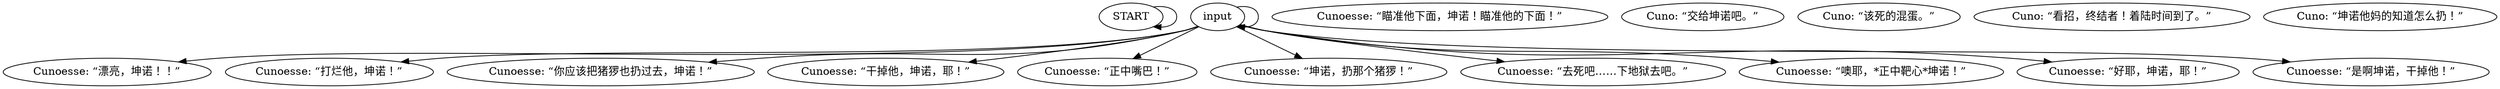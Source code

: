 # YARD / CUNOESSE barks
# Cunoesse eggs Cuno on.
# ==================================================
digraph G {
	  0 [label="START"];
	  1 [label="input"];
	  2 [label="Cunoesse: “瞄准他下面，坤诺！瞄准他的下面！”"];
	  3 [label="Cuno: “交给坤诺吧。”"];
	  4 [label="Cunoesse: “漂亮，坤诺！！”"];
	  5 [label="Cunoesse: “打烂他，坤诺！”"];
	  6 [label="Cunoesse: “你应该把猪猡也扔过去，坤诺！”"];
	  7 [label="Cuno: “该死的混蛋。”"];
	  8 [label="Cuno: “看招，终结者！着陆时间到了。”"];
	  9 [label="Cuno: “坤诺他妈的知道怎么扔！”"];
	  10 [label="Cunoesse: “干掉他，坤诺，耶！”"];
	  11 [label="Cunoesse: “正中嘴巴！”"];
	  12 [label="Cunoesse: “坤诺，扔那个猪猡！”"];
	  13 [label="Cunoesse: “去死吧……下地狱去吧。”"];
	  14 [label="Cunoesse: “噢耶，*正中靶心*坤诺！”"];
	  15 [label="Cunoesse: “好耶，坤诺，耶！”"];
	  16 [label="Cunoesse: “是啊坤诺，干掉他！”"];
	  0 -> 0
	  1 -> 1
	  1 -> 4
	  1 -> 5
	  1 -> 6
	  1 -> 10
	  1 -> 11
	  1 -> 12
	  1 -> 13
	  1 -> 14
	  1 -> 15
	  1 -> 16
}


